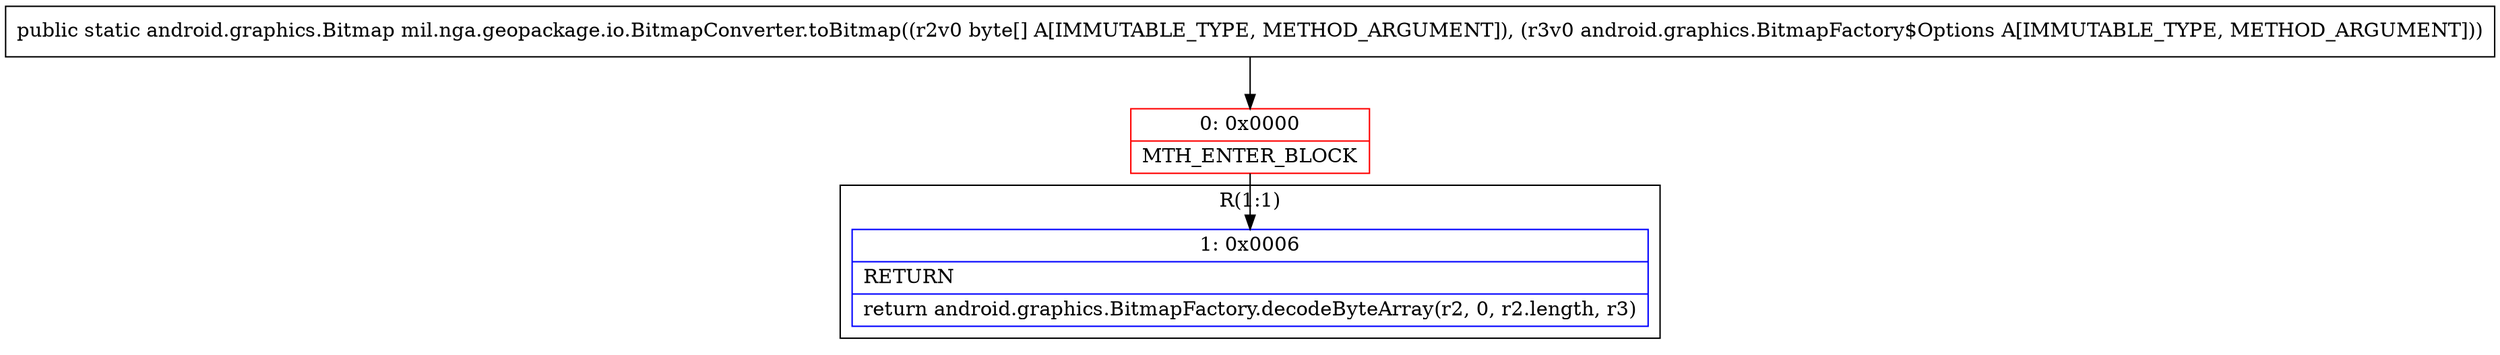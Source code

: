 digraph "CFG formil.nga.geopackage.io.BitmapConverter.toBitmap([BLandroid\/graphics\/BitmapFactory$Options;)Landroid\/graphics\/Bitmap;" {
subgraph cluster_Region_2093349053 {
label = "R(1:1)";
node [shape=record,color=blue];
Node_1 [shape=record,label="{1\:\ 0x0006|RETURN\l|return android.graphics.BitmapFactory.decodeByteArray(r2, 0, r2.length, r3)\l}"];
}
Node_0 [shape=record,color=red,label="{0\:\ 0x0000|MTH_ENTER_BLOCK\l}"];
MethodNode[shape=record,label="{public static android.graphics.Bitmap mil.nga.geopackage.io.BitmapConverter.toBitmap((r2v0 byte[] A[IMMUTABLE_TYPE, METHOD_ARGUMENT]), (r3v0 android.graphics.BitmapFactory$Options A[IMMUTABLE_TYPE, METHOD_ARGUMENT])) }"];
MethodNode -> Node_0;
Node_0 -> Node_1;
}

